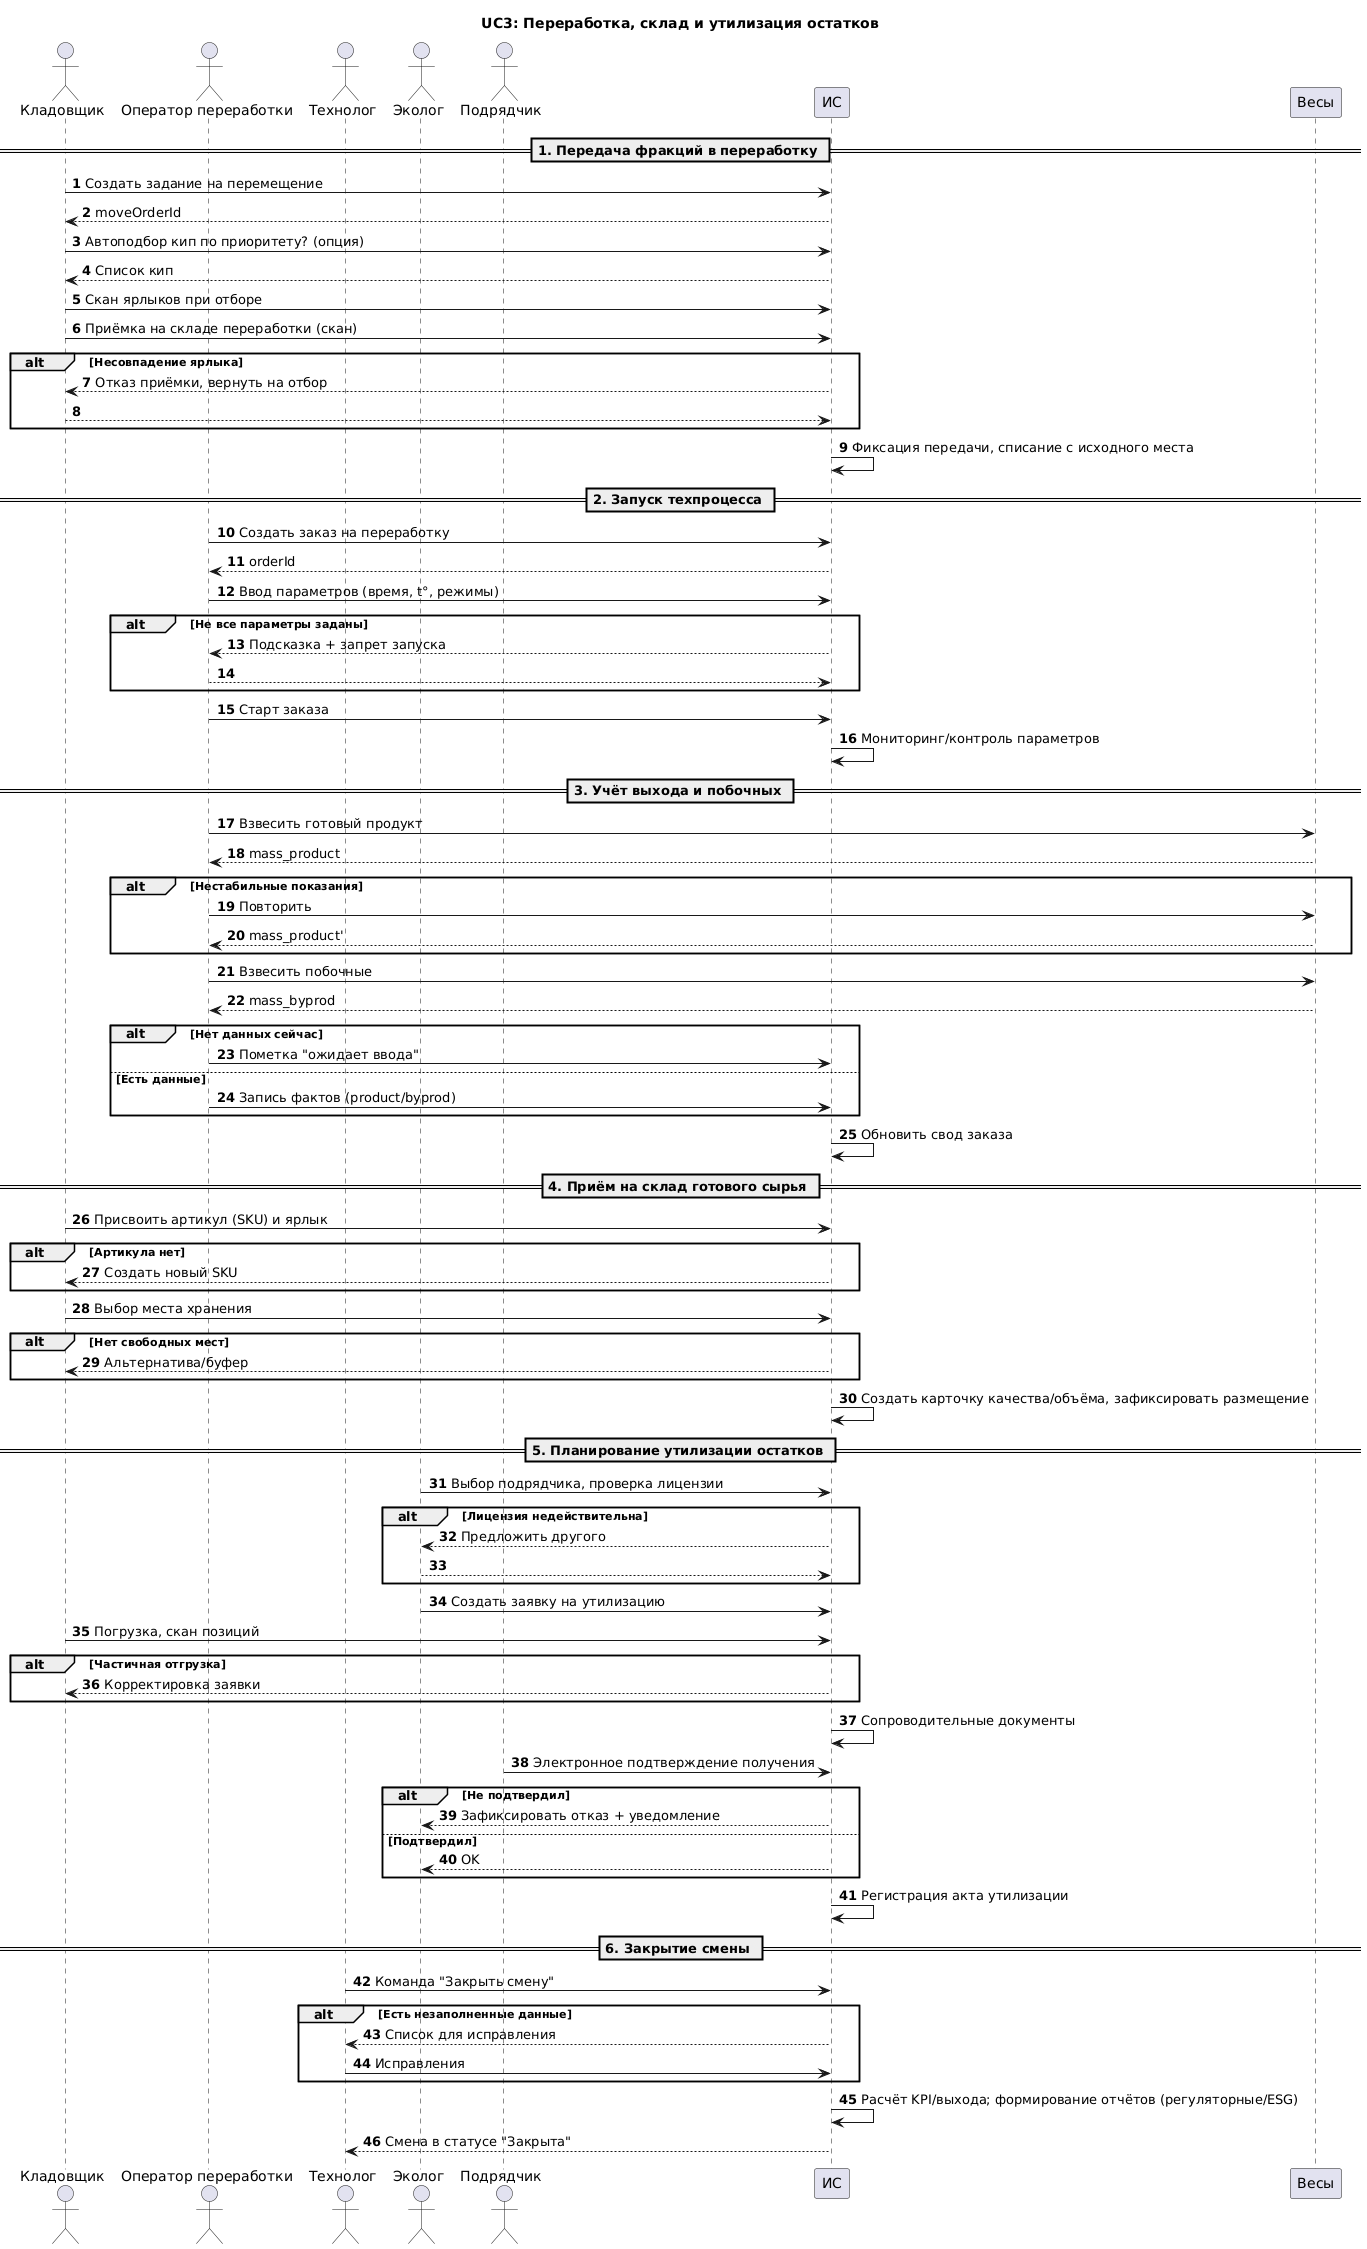 @startuml
title UC3: Переработка, склад и утилизация остатков
skinparam defaultFontName "DejaVu Sans"
autonumber

actor "Кладовщик" as W
actor "Оператор переработки" as P
actor "Технолог" as T
actor "Эколог" as E
actor "Подрядчик" as C
participant "ИС" as IS
participant "Весы" as S

== 1. Передача фракций в переработку ==
W -> IS: Создать задание на перемещение
IS --> W: moveOrderId
W -> IS: Автоподбор кип по приоритету? (опция)
IS --> W: Список кип
W -> IS: Скан ярлыков при отборе
W -> IS: Приёмка на складе переработки (скан)
alt Несовпадение ярлыка
  IS --> W: Отказ приёмки, вернуть на отбор
  return
end
IS -> IS: Фиксация передачи, списание с исходного места

== 2. Запуск техпроцесса ==
P -> IS: Создать заказ на переработку
IS --> P: orderId
P -> IS: Ввод параметров (время, t°, режимы)
alt Не все параметры заданы
  IS --> P: Подсказка + запрет запуска
  return
end
P -> IS: Старт заказа
IS -> IS: Мониторинг/контроль параметров

== 3. Учёт выхода и побочных ==
P -> S: Взвесить готовый продукт
S --> P: mass_product
alt Нестабильные показания
  P -> S: Повторить
  S --> P: mass_product'
end
P -> S: Взвесить побочные
S --> P: mass_byprod
alt Нет данных сейчас
  P -> IS: Пометка "ожидает ввода"
else Есть данные
  P -> IS: Запись фактов (product/byprod)
end
IS -> IS: Обновить свод заказа

== 4. Приём на склад готового сырья ==
W -> IS: Присвоить артикул (SKU) и ярлык
alt Артикула нет
  IS --> W: Создать новый SKU
end
W -> IS: Выбор места хранения
alt Нет свободных мест
  IS --> W: Альтернатива/буфер
end
IS -> IS: Создать карточку качества/объёма, зафиксировать размещение

== 5. Планирование утилизации остатков ==
E -> IS: Выбор подрядчика, проверка лицензии
alt Лицензия недействительна
  IS --> E: Предложить другого
  return
end
E -> IS: Создать заявку на утилизацию
W -> IS: Погрузка, скан позиций
alt Частичная отгрузка
  IS --> W: Корректировка заявки
end
IS -> IS: Сопроводительные документы
C -> IS: Электронное подтверждение получения
alt Не подтвердил
  IS --> E: Зафиксировать отказ + уведомление
else Подтвердил
  IS --> E: OK
end
IS -> IS: Регистрация акта утилизации

== 6. Закрытие смены ==
T -> IS: Команда "Закрыть смену"
alt Есть незаполненные данные
  IS --> T: Список для исправления
  T -> IS: Исправления
end
IS -> IS: Расчёт KPI/выхода; формирование отчётов (регуляторные/ESG)
IS --> T: Смена в статусе "Закрыта"
@enduml
